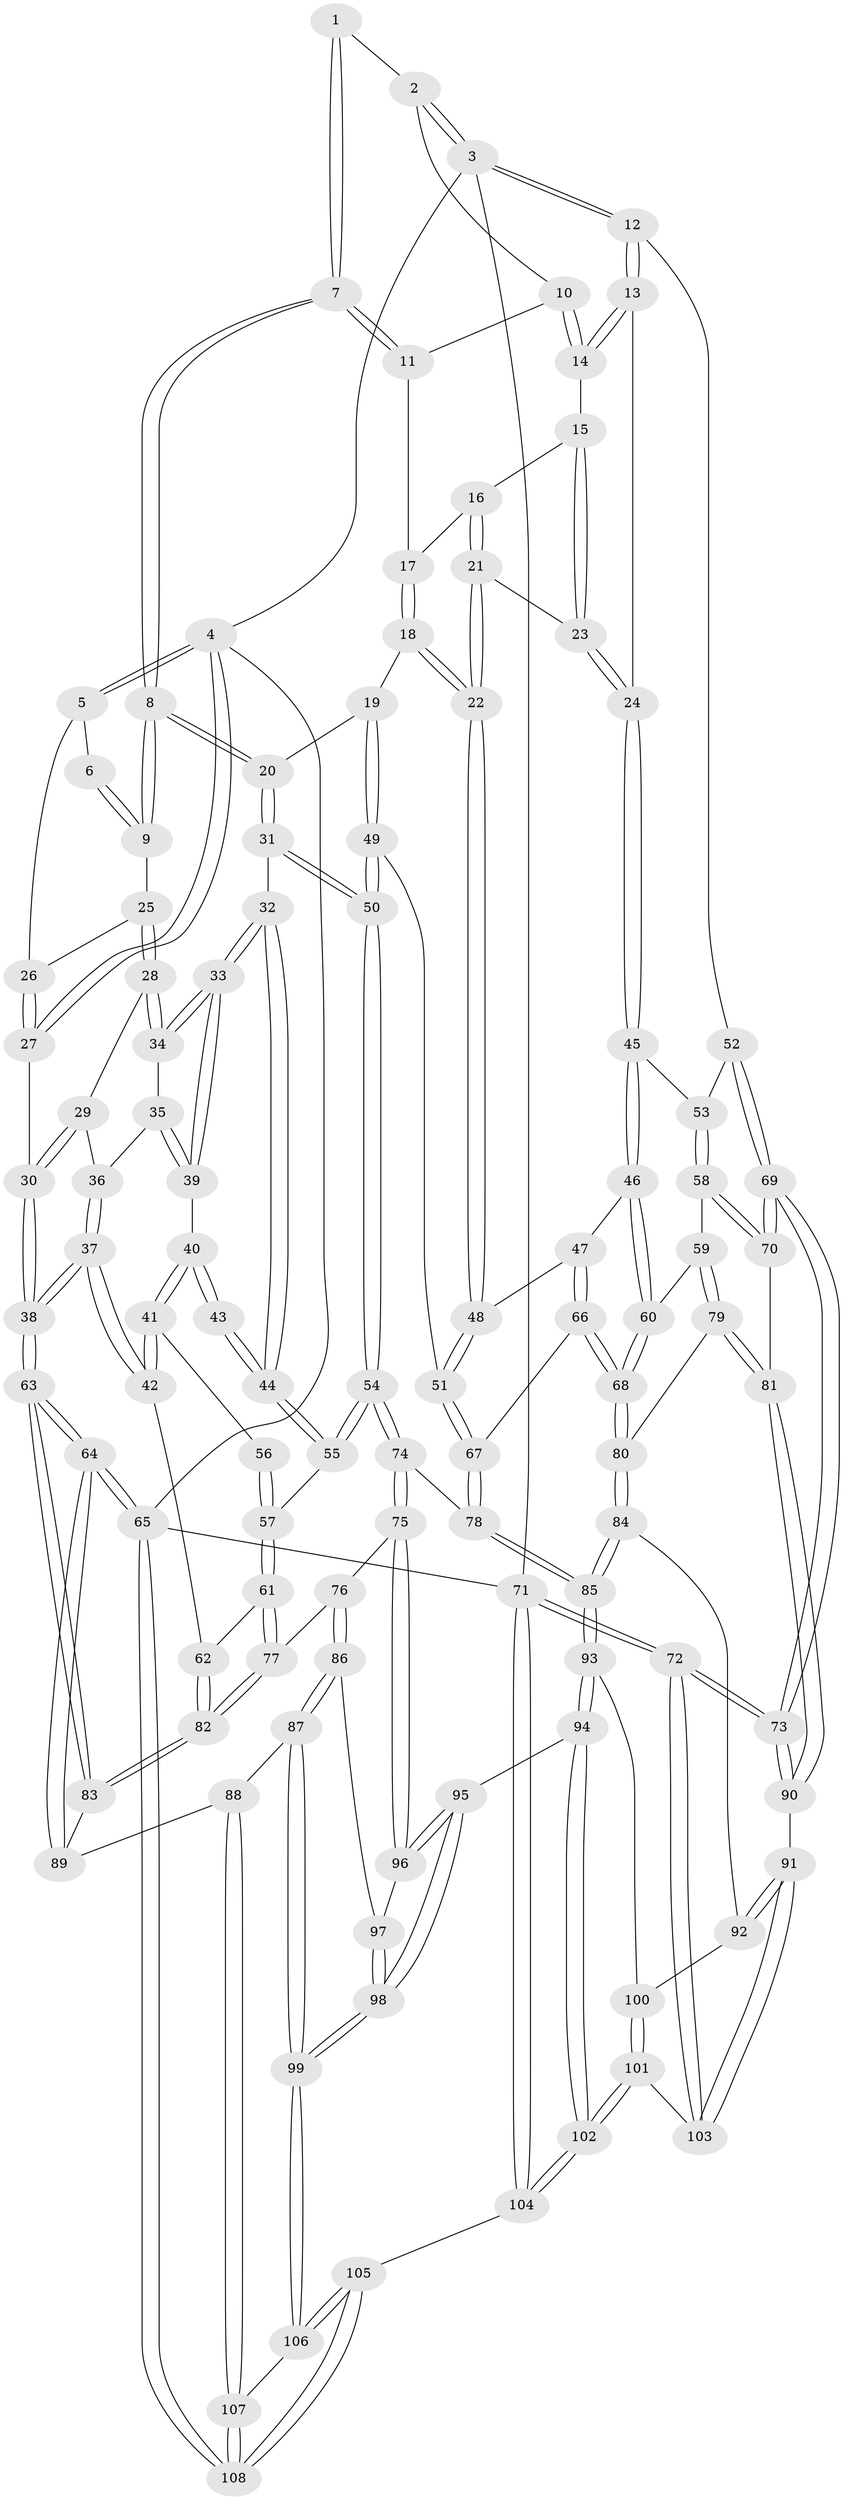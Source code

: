 // Generated by graph-tools (version 1.1) at 2025/03/03/09/25 03:03:29]
// undirected, 108 vertices, 267 edges
graph export_dot {
graph [start="1"]
  node [color=gray90,style=filled];
  1 [pos="+0.48466271022743845+0"];
  2 [pos="+0.8363245246990937+0"];
  3 [pos="+1+0"];
  4 [pos="+0+0"];
  5 [pos="+0+0"];
  6 [pos="+0.38063869125294403+0"];
  7 [pos="+0.530946009478347+0.04513248815384361"];
  8 [pos="+0.44743836562288575+0.2663856968165131"];
  9 [pos="+0.269383189024191+0.17905944360154638"];
  10 [pos="+0.8032709306304161+0.0016585408786308953"];
  11 [pos="+0.6588004600039506+0.0907144799763231"];
  12 [pos="+1+0.060665081621272314"];
  13 [pos="+0.8937812517280964+0.16451071794804673"];
  14 [pos="+0.8299648394255834+0.07312331503022003"];
  15 [pos="+0.7257764038690314+0.15618706865116685"];
  16 [pos="+0.6744349082427455+0.1287181768441585"];
  17 [pos="+0.6680269912139432+0.11857849796692582"];
  18 [pos="+0.512637557441764+0.3013986187529775"];
  19 [pos="+0.5046407993781546+0.29889766213576513"];
  20 [pos="+0.44973309431163977+0.27073684549617955"];
  21 [pos="+0.6497294011634626+0.3270955551992788"];
  22 [pos="+0.6059217106449466+0.3394846266138907"];
  23 [pos="+0.777177040451396+0.3157743441397824"];
  24 [pos="+0.8184488201734293+0.3216972959836071"];
  25 [pos="+0.23887480896880417+0.18244363377827533"];
  26 [pos="+0.23395737658418403+0.17745425990681696"];
  27 [pos="+0+0.03497576211106023"];
  28 [pos="+0.214012685311813+0.20791817554487543"];
  29 [pos="+0.023478051508346663+0.2305645021822237"];
  30 [pos="+0+0.10239855463497716"];
  31 [pos="+0.35772801204230853+0.4072434813518456"];
  32 [pos="+0.3544720514078761+0.40927932697494185"];
  33 [pos="+0.32344327903779+0.400792699951963"];
  34 [pos="+0.17751443529234504+0.3070294344346039"];
  35 [pos="+0.15766814905227633+0.34275459240782247"];
  36 [pos="+0.08858182283251274+0.352744639305073"];
  37 [pos="+0+0.5275536983072703"];
  38 [pos="+0+0.5308325578348726"];
  39 [pos="+0.1747086268552927+0.38520811954916834"];
  40 [pos="+0.17473038199674268+0.38623450016264466"];
  41 [pos="+0.15365230885846753+0.47564002180172615"];
  42 [pos="+0.05781476403182959+0.5612842458656981"];
  43 [pos="+0.2752530305671452+0.471775440491487"];
  44 [pos="+0.3009423133948718+0.4766647404751644"];
  45 [pos="+0.8636513596925118+0.37992421898527173"];
  46 [pos="+0.8124252504224552+0.49458771761763076"];
  47 [pos="+0.6509287870397185+0.5200871890671354"];
  48 [pos="+0.6193190595263204+0.48357846056058335"];
  49 [pos="+0.47378588753802514+0.5698483093067851"];
  50 [pos="+0.4614543335726736+0.5790508609238448"];
  51 [pos="+0.5096673590534316+0.5579912604197946"];
  52 [pos="+1+0.39334703977360347"];
  53 [pos="+0.8779010049702104+0.38405425862044507"];
  54 [pos="+0.45091258771153303+0.6002157367786937"];
  55 [pos="+0.29512118696139095+0.5382926110187889"];
  56 [pos="+0.18379507973915948+0.48043375622781825"];
  57 [pos="+0.26337303744938484+0.5785833199404561"];
  58 [pos="+0.9592215280807204+0.5879960883396795"];
  59 [pos="+0.8599979216406398+0.6112242027202092"];
  60 [pos="+0.8170421867281433+0.5512106115640816"];
  61 [pos="+0.2533625153925645+0.596098704303616"];
  62 [pos="+0.060586504138736036+0.5634095432687785"];
  63 [pos="+0+0.7423679310650675"];
  64 [pos="+0+0.9277292578932894"];
  65 [pos="+0+1"];
  66 [pos="+0.6726113911524269+0.6401951367735716"];
  67 [pos="+0.6412056835863938+0.6450926356967241"];
  68 [pos="+0.6754516522118634+0.6423791595939732"];
  69 [pos="+1+0.6408085973023506"];
  70 [pos="+1+0.6414511744597168"];
  71 [pos="+1+1"];
  72 [pos="+1+1"];
  73 [pos="+1+1"];
  74 [pos="+0.44454802649930925+0.6976666462984912"];
  75 [pos="+0.441474932599789+0.699828180806677"];
  76 [pos="+0.2856897303447143+0.7046773888004659"];
  77 [pos="+0.28448462878736985+0.7039969933775793"];
  78 [pos="+0.4881644797558563+0.7102032037599264"];
  79 [pos="+0.8371494947047576+0.7089127498066312"];
  80 [pos="+0.714407855732883+0.7112568838769737"];
  81 [pos="+0.874859416617998+0.7473604906695969"];
  82 [pos="+0.1528173761809367+0.7406913804534321"];
  83 [pos="+0.1468260694826331+0.7514564376805914"];
  84 [pos="+0.696805971136268+0.7547792710829483"];
  85 [pos="+0.5660576976825569+0.7895477363965873"];
  86 [pos="+0.286669885617761+0.8008519636199216"];
  87 [pos="+0.2599103258056226+0.8542991406088234"];
  88 [pos="+0.168329281217867+0.8789365076354909"];
  89 [pos="+0.13752989059660914+0.8396885079388288"];
  90 [pos="+0.8789174553058339+0.7837127701733114"];
  91 [pos="+0.8326915085550237+0.854509536620873"];
  92 [pos="+0.7011651402467609+0.7756676944659455"];
  93 [pos="+0.5661379035784069+0.8341887283908576"];
  94 [pos="+0.5511403594294424+0.8845158873672487"];
  95 [pos="+0.42628372936525416+0.8768485810582002"];
  96 [pos="+0.421671318242508+0.8246280365621135"];
  97 [pos="+0.3231211765196034+0.8216161216205032"];
  98 [pos="+0.37572438071826697+0.9563038280534758"];
  99 [pos="+0.37052319652042864+0.9671144704066938"];
  100 [pos="+0.693131195464627+0.8586307900758648"];
  101 [pos="+0.7161019214594989+0.9764657455233512"];
  102 [pos="+0.6623964536938511+1"];
  103 [pos="+0.8235834247423164+0.8922240433250286"];
  104 [pos="+0.6503084853048905+1"];
  105 [pos="+0.41697596069017284+1"];
  106 [pos="+0.3672281919413278+1"];
  107 [pos="+0.1693568323574215+0.926977685461424"];
  108 [pos="+0+1"];
  1 -- 2;
  1 -- 7;
  1 -- 7;
  2 -- 3;
  2 -- 3;
  2 -- 10;
  3 -- 4;
  3 -- 12;
  3 -- 12;
  3 -- 71;
  4 -- 5;
  4 -- 5;
  4 -- 27;
  4 -- 27;
  4 -- 65;
  5 -- 6;
  5 -- 26;
  6 -- 9;
  6 -- 9;
  7 -- 8;
  7 -- 8;
  7 -- 11;
  7 -- 11;
  8 -- 9;
  8 -- 9;
  8 -- 20;
  8 -- 20;
  9 -- 25;
  10 -- 11;
  10 -- 14;
  10 -- 14;
  11 -- 17;
  12 -- 13;
  12 -- 13;
  12 -- 52;
  13 -- 14;
  13 -- 14;
  13 -- 24;
  14 -- 15;
  15 -- 16;
  15 -- 23;
  15 -- 23;
  16 -- 17;
  16 -- 21;
  16 -- 21;
  17 -- 18;
  17 -- 18;
  18 -- 19;
  18 -- 22;
  18 -- 22;
  19 -- 20;
  19 -- 49;
  19 -- 49;
  20 -- 31;
  20 -- 31;
  21 -- 22;
  21 -- 22;
  21 -- 23;
  22 -- 48;
  22 -- 48;
  23 -- 24;
  23 -- 24;
  24 -- 45;
  24 -- 45;
  25 -- 26;
  25 -- 28;
  25 -- 28;
  26 -- 27;
  26 -- 27;
  27 -- 30;
  28 -- 29;
  28 -- 34;
  28 -- 34;
  29 -- 30;
  29 -- 30;
  29 -- 36;
  30 -- 38;
  30 -- 38;
  31 -- 32;
  31 -- 50;
  31 -- 50;
  32 -- 33;
  32 -- 33;
  32 -- 44;
  32 -- 44;
  33 -- 34;
  33 -- 34;
  33 -- 39;
  33 -- 39;
  34 -- 35;
  35 -- 36;
  35 -- 39;
  35 -- 39;
  36 -- 37;
  36 -- 37;
  37 -- 38;
  37 -- 38;
  37 -- 42;
  37 -- 42;
  38 -- 63;
  38 -- 63;
  39 -- 40;
  40 -- 41;
  40 -- 41;
  40 -- 43;
  40 -- 43;
  41 -- 42;
  41 -- 42;
  41 -- 56;
  42 -- 62;
  43 -- 44;
  43 -- 44;
  44 -- 55;
  44 -- 55;
  45 -- 46;
  45 -- 46;
  45 -- 53;
  46 -- 47;
  46 -- 60;
  46 -- 60;
  47 -- 48;
  47 -- 66;
  47 -- 66;
  48 -- 51;
  48 -- 51;
  49 -- 50;
  49 -- 50;
  49 -- 51;
  50 -- 54;
  50 -- 54;
  51 -- 67;
  51 -- 67;
  52 -- 53;
  52 -- 69;
  52 -- 69;
  53 -- 58;
  53 -- 58;
  54 -- 55;
  54 -- 55;
  54 -- 74;
  54 -- 74;
  55 -- 57;
  56 -- 57;
  56 -- 57;
  57 -- 61;
  57 -- 61;
  58 -- 59;
  58 -- 70;
  58 -- 70;
  59 -- 60;
  59 -- 79;
  59 -- 79;
  60 -- 68;
  60 -- 68;
  61 -- 62;
  61 -- 77;
  61 -- 77;
  62 -- 82;
  62 -- 82;
  63 -- 64;
  63 -- 64;
  63 -- 83;
  63 -- 83;
  64 -- 65;
  64 -- 65;
  64 -- 89;
  64 -- 89;
  65 -- 108;
  65 -- 108;
  65 -- 71;
  66 -- 67;
  66 -- 68;
  66 -- 68;
  67 -- 78;
  67 -- 78;
  68 -- 80;
  68 -- 80;
  69 -- 70;
  69 -- 70;
  69 -- 73;
  69 -- 73;
  70 -- 81;
  71 -- 72;
  71 -- 72;
  71 -- 104;
  71 -- 104;
  72 -- 73;
  72 -- 73;
  72 -- 103;
  72 -- 103;
  73 -- 90;
  73 -- 90;
  74 -- 75;
  74 -- 75;
  74 -- 78;
  75 -- 76;
  75 -- 96;
  75 -- 96;
  76 -- 77;
  76 -- 86;
  76 -- 86;
  77 -- 82;
  77 -- 82;
  78 -- 85;
  78 -- 85;
  79 -- 80;
  79 -- 81;
  79 -- 81;
  80 -- 84;
  80 -- 84;
  81 -- 90;
  81 -- 90;
  82 -- 83;
  82 -- 83;
  83 -- 89;
  84 -- 85;
  84 -- 85;
  84 -- 92;
  85 -- 93;
  85 -- 93;
  86 -- 87;
  86 -- 87;
  86 -- 97;
  87 -- 88;
  87 -- 99;
  87 -- 99;
  88 -- 89;
  88 -- 107;
  88 -- 107;
  90 -- 91;
  91 -- 92;
  91 -- 92;
  91 -- 103;
  91 -- 103;
  92 -- 100;
  93 -- 94;
  93 -- 94;
  93 -- 100;
  94 -- 95;
  94 -- 102;
  94 -- 102;
  95 -- 96;
  95 -- 96;
  95 -- 98;
  95 -- 98;
  96 -- 97;
  97 -- 98;
  97 -- 98;
  98 -- 99;
  98 -- 99;
  99 -- 106;
  99 -- 106;
  100 -- 101;
  100 -- 101;
  101 -- 102;
  101 -- 102;
  101 -- 103;
  102 -- 104;
  102 -- 104;
  104 -- 105;
  105 -- 106;
  105 -- 106;
  105 -- 108;
  105 -- 108;
  106 -- 107;
  107 -- 108;
  107 -- 108;
}
